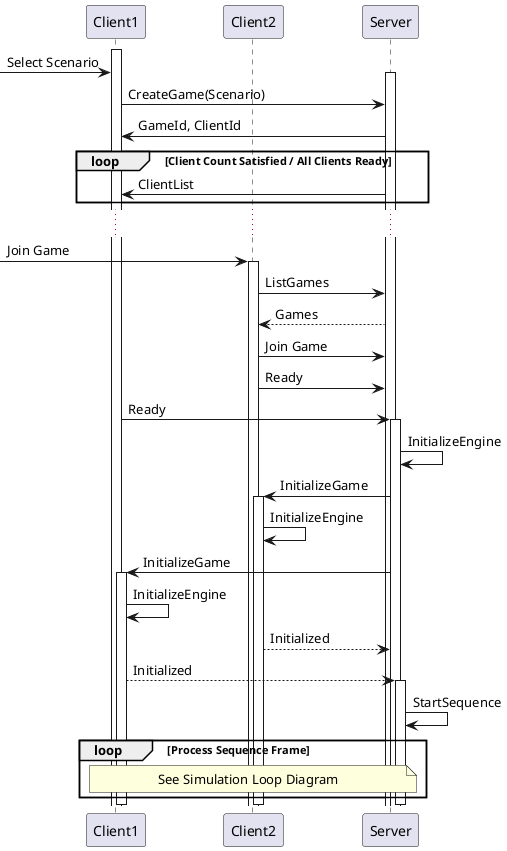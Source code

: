 @startuml
participant Client1
participant Client2
participant Server

activate Client1
-> Client1: Select Scenario
activate Server
Client1 -> Server: CreateGame(Scenario)
Server -> Client1: GameId, ClientId
loop Client Count Satisfied / All Clients Ready
    Server -> Client1: ClientList
end

...

-> Client2: Join Game
activate Client2
Client2 -> Server: ListGames
Server --> Client2: Games
Client2 -> Server: Join Game
Client2 -> Server: Ready
Client1 -> Server: Ready

activate Server
Server -> Server: InitializeEngine
Server -> Client2: InitializeGame
activate Client2
Client2 -> Client2: InitializeEngine
Server -> Client1: InitializeGame
activate Client1
Client1 -> Client1: InitializeEngine
Client2 --> Server: Initialized
Client1 --> Server: Initialized
activate Server
Server -> Server: StartSequence
loop Process Sequence Frame
    note over Client1, Server
        See Simulation Loop Diagram
    end note
end

deactivate Server
deactivate Client2
deactivate Client1
@enduml